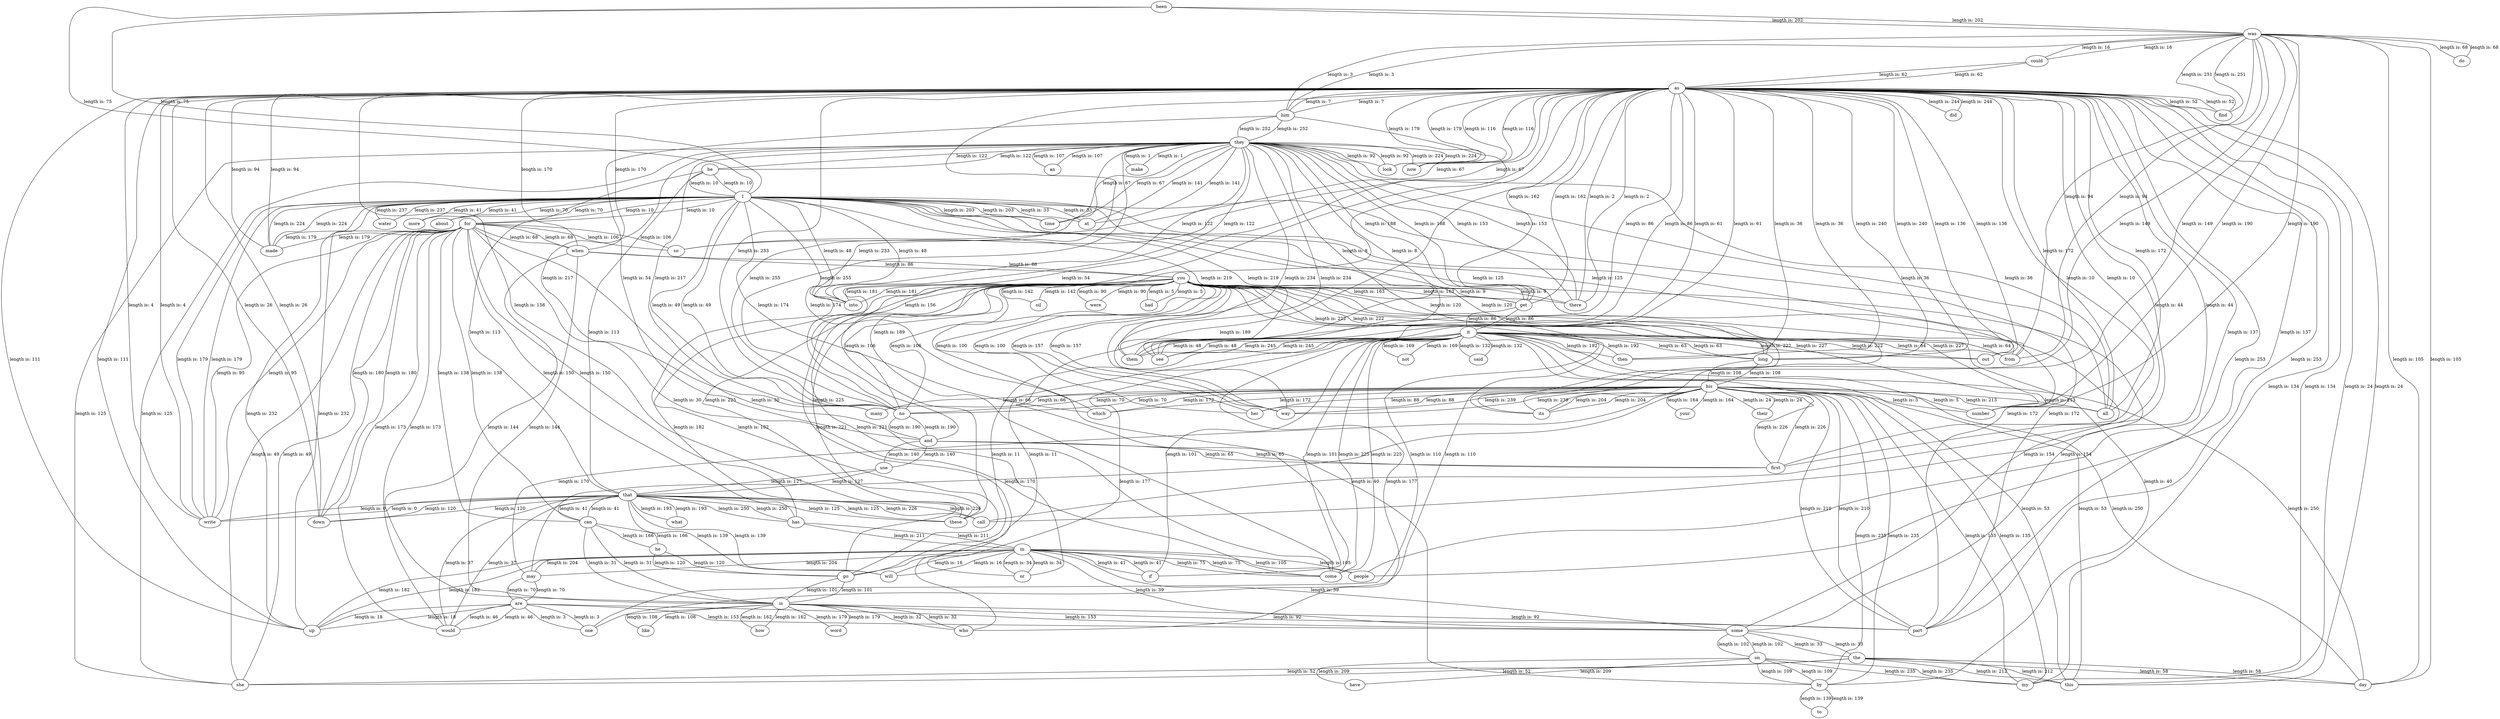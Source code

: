 // dot file of graph
graph graphname {
been -- was [label="length is: 202"];
been -- I [label="length is: 75"];
use -- that [label="length is: 127"];
use -- and [label="length is: 140"];
about -- I [label="length is: 70"];
had -- you [label="length is: 5"];
do -- was [label="length is: 68"];
your -- his [label="length is: 164"];
him -- as [label="length is: 7"];
him -- and [label="length is: 54"];
him -- was [label="length is: 3"];
him -- they [label="length is: 252"];
when -- as [label="length is: 170"];
when -- for [label="length is: 68"];
when -- is [label="length is: 144"];
when -- you [label="length is: 86"];
down -- that [label="length is: 120"];
down -- as [label="length is: 26"];
down -- for [label="length is: 180"];
these -- that [label="length is: 125"];
these -- as [label="length is: 156"];
these -- you [label="length is: 225"];
that -- these [label="length is: 125"];
that -- call [label="length is: 226"];
that -- can [label="length is: 41"];
that -- be [label="length is: 113"];
that -- what [label="length is: 193"];
that -- would [label="length is: 37"];
that -- will [label="length is: 139"];
that -- use [label="length is: 127"];
that -- has [label="length is: 250"];
that -- write [label="length is: 0"];
that -- down [label="length is: 120"];
number -- his [label="length is: 5"];
number -- was [label="length is: 190"];
number -- you [label="length is: 227"];
his -- which [label="length is: 172"];
his -- all [label="length is: 213"];
his -- no [label="length is: 70"];
his -- may [label="length is: 170"];
his -- part [label="length is: 210"];
his -- their [label="length is: 24"];
his -- its [label="length is: 204"];
his -- your [label="length is: 164"];
his -- my [label="length is: 135"];
his -- many [label="length is: 66"];
his -- way [label="length is: 239"];
his -- long [label="length is: 108"];
his -- number [label="length is: 5"];
his -- her [label="length is: 88"];
his -- by [label="length is: 235"];
his -- first [label="length is: 226"];
her -- his [label="length is: 88"];
her -- you [label="length is: 100"];
would -- that [label="length is: 37"];
would -- are [label="length is: 46"];
would -- for [label="length is: 173"];
find -- as [label="length is: 52"];
find -- was [label="length is: 251"];
from -- was [label="length is: 94"];
from -- I [label="length is: 125"];
from -- it [label="length is: 64"];
has -- that [label="length is: 250"];
has -- in [label="length is: 211"];
has -- for [label="length is: 150"];
up -- as [label="length is: 111"];
up -- in [label="length is: 182"];
up -- are [label="length is: 18"];
up -- I [label="length is: 232"];
day -- the [label="length is: 58"];
day -- was [label="length is: 105"];
day -- it [label="length is: 250"];
if -- in [label="length is: 41"];
if -- it [label="length is: 101"];
write -- that [label="length is: 0"];
write -- as [label="length is: 4"];
write -- for [label="length is: 95"];
write -- I [label="length is: 179"];
you -- some [label="length is: 154"];
you -- no [label="length is: 106"];
you -- or [label="length is: 221"];
you -- one [label="length is: 110"];
you -- go [label="length is: 182"];
you -- had [label="length is: 5"];
you -- when [label="length is: 86"];
you -- way [label="length is: 157"];
you -- long [label="length is: 222"];
you -- these [label="length is: 225"];
you -- number [label="length is: 227"];
you -- into [label="length is: 181"];
you -- oil [label="length is: 142"];
you -- her [label="length is: 100"];
you -- were [label="length is: 90"];
you -- there [label="length is: 9"];
you -- get [label="length is: 163"];
you -- by [label="length is: 40"];
they -- all [label="length is: 36"];
they -- no [label="length is: 255"];
they -- be [label="length is: 122"];
they -- many [label="length is: 217"];
they -- an [label="length is: 107"];
they -- look [label="length is: 92"];
they -- him [label="length is: 252"];
they -- way [label="length is: 234"];
they -- she [label="length is: 125"];
they -- into [label="length is: 122"];
they -- see [label="length is: 8"];
they -- at [label="length is: 141"];
they -- get [label="length is: 188"];
they -- now [label="length is: 224"];
they -- there [label="length is: 153"];
they -- time [label="length is: 67"];
they -- make [label="length is: 1"];
all -- as [label="length is: 172"];
all -- his [label="length is: 213"];
all -- they [label="length is: 36"];
which -- his [label="length is: 172"];
which -- I [label="length is: 174"];
in -- some [label="length is: 39"];
in -- or [label="length is: 34"];
in -- may [label="length is: 204"];
in -- will [label="length is: 16"];
in -- come [label="length is: 75"];
in -- has [label="length is: 211"];
in -- up [label="length is: 182"];
in -- people [label="length is: 105"];
in -- if [label="length is: 41"];
like -- is [label="length is: 108"];
made -- as [label="length is: 94"];
made -- for [label="length is: 179"];
made -- I [label="length is: 224"];
this -- the [label="length is: 212"];
this -- as [label="length is: 24"];
this -- it [label="length is: 53"];
its -- his [label="length is: 204"];
its -- was [label="length is: 149"];
its -- I [label="length is: 120"];
is -- how [label="length is: 162"];
is -- can [label="length is: 31"];
is -- like [label="length is: 108"];
is -- part [label="length is: 92"];
is -- go [label="length is: 101"];
is -- when [label="length is: 144"];
is -- word [label="length is: 179"];
is -- who [label="length is: 32"];
come -- as [label="length is: 189"];
come -- in [label="length is: 75"];
come -- for [label="length is: 30"];
come -- it [label="length is: 225"];
them -- as [label="length is: 86"];
them -- I [label="length is: 219"];
them -- it [label="length is: 48"];
it -- this [label="length is: 53"];
it -- go [label="length is: 11"];
it -- come [label="length is: 225"];
it -- them [label="length is: 48"];
it -- then [label="length is: 192"];
it -- long [label="length is: 63"];
it -- out [label="length is: 222"];
it -- see [label="length is: 245"];
it -- not [label="length is: 169"];
it -- get [label="length is: 86"];
it -- from [label="length is: 64"];
it -- said [label="length is: 132"];
it -- day [label="length is: 250"];
it -- if [label="length is: 101"];
it -- who [label="length is: 177"];
then -- as [label="length is: 36"];
then -- it [label="length is: 192"];
my -- as [label="length is: 134"];
my -- his [label="length is: 135"];
my -- on [label="length is: 235"];
look -- as [label="length is: 179"];
look -- they [label="length is: 92"];
an -- they [label="length is: 107"];
water -- I [label="length is: 237"];
she -- the [label="length is: 52"];
she -- for [label="length is: 49"];
she -- they [label="length is: 125"];
as -- no [label="length is: 233"];
as -- part [label="length is: 253"];
as -- when [label="length is: 170"];
as -- down [label="length is: 26"];
as -- him [label="length is: 7"];
as -- long [label="length is: 240"];
as -- out [label="length is: 136"];
as -- these [label="length is: 156"];
as -- see [label="length is: 61"];
as -- find [label="length is: 52"];
as -- get [label="length is: 162"];
as -- now [label="length is: 116"];
as -- up [label="length is: 111"];
as -- so [label="length is: 67"];
as -- write [label="length is: 4"];
as -- all [label="length is: 172"];
as -- made [label="length is: 94"];
as -- could [label="length is: 62"];
as -- this [label="length is: 24"];
as -- them [label="length is: 86"];
as -- come [label="length is: 189"];
as -- then [label="length is: 36"];
as -- my [label="length is: 134"];
as -- people [label="length is: 137"];
as -- look [label="length is: 179"];
as -- call [label="length is: 44"];
as -- there [label="length is: 2"];
as -- did [label="length is: 244"];
as -- first [label="length is: 10"];
at -- I [label="length is: 33"];
at -- they [label="length is: 141"];
were -- you [label="length is: 90"];
word -- is [label="length is: 179"];
who -- is [label="length is: 32"];
who -- it [label="length is: 177"];
some -- the [label="length is: 33"];
some -- in [label="length is: 39"];
some -- are [label="length is: 153"];
some -- you [label="length is: 154"];
some -- on [label="length is: 102"];
no -- as [label="length is: 233"];
no -- his [label="length is: 70"];
no -- and [label="length is: 190"];
no -- I [label="length is: 49"];
no -- you [label="length is: 106"];
no -- they [label="length is: 255"];
be -- that [label="length is: 113"];
be -- I [label="length is: 10"];
be -- they [label="length is: 122"];
part -- as [label="length is: 253"];
part -- his [label="length is: 210"];
part -- I [label="length is: 172"];
part -- is [label="length is: 92"];
for -- can [label="length is: 138"];
for -- she [label="length is: 49"];
for -- would [label="length is: 173"];
for -- made [label="length is: 179"];
for -- I [label="length is: 10"];
for -- come [label="length is: 30"];
for -- has [label="length is: 150"];
for -- so [label="length is: 106"];
for -- when [label="length is: 68"];
for -- write [label="length is: 95"];
for -- down [label="length is: 180"];
I -- which [label="length is: 174"];
I -- no [label="length is: 49"];
I -- been [label="length is: 75"];
I -- be [label="length is: 10"];
I -- more [label="length is: 41"];
I -- made [label="length is: 224"];
I -- part [label="length is: 172"];
I -- about [label="length is: 70"];
I -- for [label="length is: 10"];
I -- its [label="length is: 120"];
I -- them [label="length is: 219"];
I -- water [label="length is: 237"];
I -- into [label="length is: 48"];
I -- at [label="length is: 33"];
I -- from [label="length is: 125"];
I -- up [label="length is: 232"];
I -- time [label="length is: 203"];
I -- write [label="length is: 179"];
their -- his [label="length is: 24"];
long -- as [label="length is: 240"];
long -- his [label="length is: 108"];
long -- it [label="length is: 63"];
long -- you [label="length is: 222"];
out -- as [label="length is: 136"];
out -- it [label="length is: 222"];
how -- is [label="length is: 162"];
can -- that [label="length is: 41"];
can -- for [label="length is: 138"];
can -- is [label="length is: 31"];
can -- he [label="length is: 166"];
into -- I [label="length is: 48"];
into -- you [label="length is: 181"];
into -- they [label="length is: 122"];
not -- it [label="length is: 169"];
see -- as [label="length is: 61"];
see -- it [label="length is: 245"];
see -- they [label="length is: 8"];
oil -- you [label="length is: 142"];
are -- some [label="length is: 153"];
are -- would [label="length is: 46"];
are -- may [label="length is: 70"];
are -- one [label="length is: 3"];
are -- up [label="length is: 18"];
and -- no [label="length is: 190"];
and -- use [label="length is: 140"];
and -- him [label="length is: 54"];
and -- first [label="length is: 65"];
by -- his [label="length is: 235"];
by -- to [label="length is: 139"];
by -- you [label="length is: 40"];
by -- on [label="length is: 109"];
get -- as [label="length is: 162"];
get -- it [label="length is: 86"];
get -- you [label="length is: 163"];
get -- they [label="length is: 188"];
now -- as [label="length is: 116"];
now -- they [label="length is: 224"];
have -- on [label="length is: 209"];
said -- it [label="length is: 132"];
so -- as [label="length is: 67"];
so -- for [label="length is: 106"];
make -- they [label="length is: 1"];
on -- some [label="length is: 102"];
on -- by [label="length is: 109"];
on -- have [label="length is: 209"];
on -- my [label="length is: 235"];
or -- in [label="length is: 34"];
or -- you [label="length is: 221"];
may -- his [label="length is: 170"];
may -- in [label="length is: 204"];
may -- are [label="length is: 70"];
will -- that [label="length is: 139"];
will -- in [label="length is: 16"];
could -- as [label="length is: 62"];
could -- was [label="length is: 16"];
more -- I [label="length is: 41"];
one -- are [label="length is: 3"];
one -- you [label="length is: 110"];
was -- number [label="length is: 190"];
was -- been [label="length is: 202"];
was -- could [label="length is: 16"];
was -- find [label="length is: 251"];
was -- its [label="length is: 149"];
was -- from [label="length is: 94"];
was -- do [label="length is: 68"];
was -- day [label="length is: 105"];
was -- him [label="length is: 3"];
go -- is [label="length is: 101"];
go -- it [label="length is: 11"];
go -- he [label="length is: 120"];
go -- you [label="length is: 182"];
many -- his [label="length is: 66"];
many -- they [label="length is: 217"];
people -- as [label="length is: 137"];
people -- in [label="length is: 105"];
way -- his [label="length is: 239"];
way -- you [label="length is: 157"];
way -- they [label="length is: 234"];
the -- she [label="length is: 52"];
the -- some [label="length is: 33"];
the -- this [label="length is: 212"];
the -- day [label="length is: 58"];
call -- that [label="length is: 226"];
call -- as [label="length is: 44"];
what -- that [label="length is: 193"];
there -- as [label="length is: 2"];
there -- you [label="length is: 9"];
there -- they [label="length is: 153"];
to -- by [label="length is: 139"];
time -- I [label="length is: 203"];
time -- they [label="length is: 67"];
he -- can [label="length is: 166"];
he -- go [label="length is: 120"];
first -- as [label="length is: 10"];
first -- his [label="length is: 226"];
first -- and [label="length is: 65"];
did -- as [label="length is: 244"];
}
